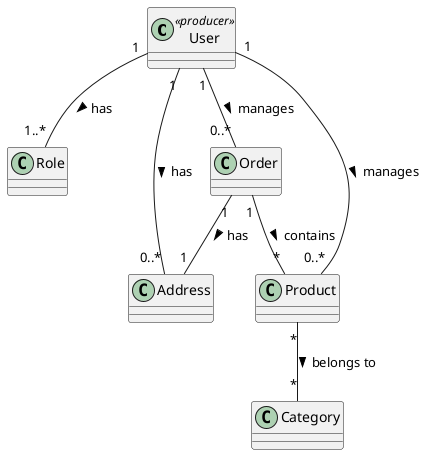 @startuml
class User <<producer>> {}
class Role {}
class Address {}

' Product Classes
class Product {}
class Category {}

' Order Classes
class Order {}


' User-Role Relationship
User "1" -- "1..*" Role : has >
' User-Address Relationship
User "1" -- "0..*" Address : has >

' Associations
User "1" -- "0..*" Product : manages >
Product "*" -- "*" Category : belongs to >
User "1" -- "0..*" Order : manages >
Order "1" -- "1" Address : has >
Order "1" -- "*" Product : contains >

@enduml